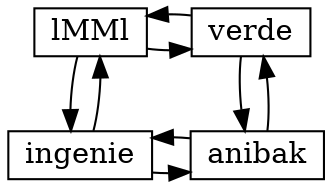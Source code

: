 digraph ejemplo_1 { 
node [shape=record,width=.1,height=.1];
rank = same {  
lMMllMMl[shape=box,label="lMMl"] 
lMMlverde[shape=box,label="verde"] 
lMMllMMl->lMMlverde 
lMMlverde->lMMllMMl 
} 
rank = same {  
ingenielMMl[shape=box,label="ingenie"] 
ingenieverde[shape=box,label="anibak"] 
ingenielMMl->ingenieverde 
ingenieverde->ingenielMMl 
} 
lMMllMMl->ingenielMMl 
ingenielMMl->lMMllMMl 
lMMlverde->ingenieverde 
ingenieverde->lMMlverde 
}